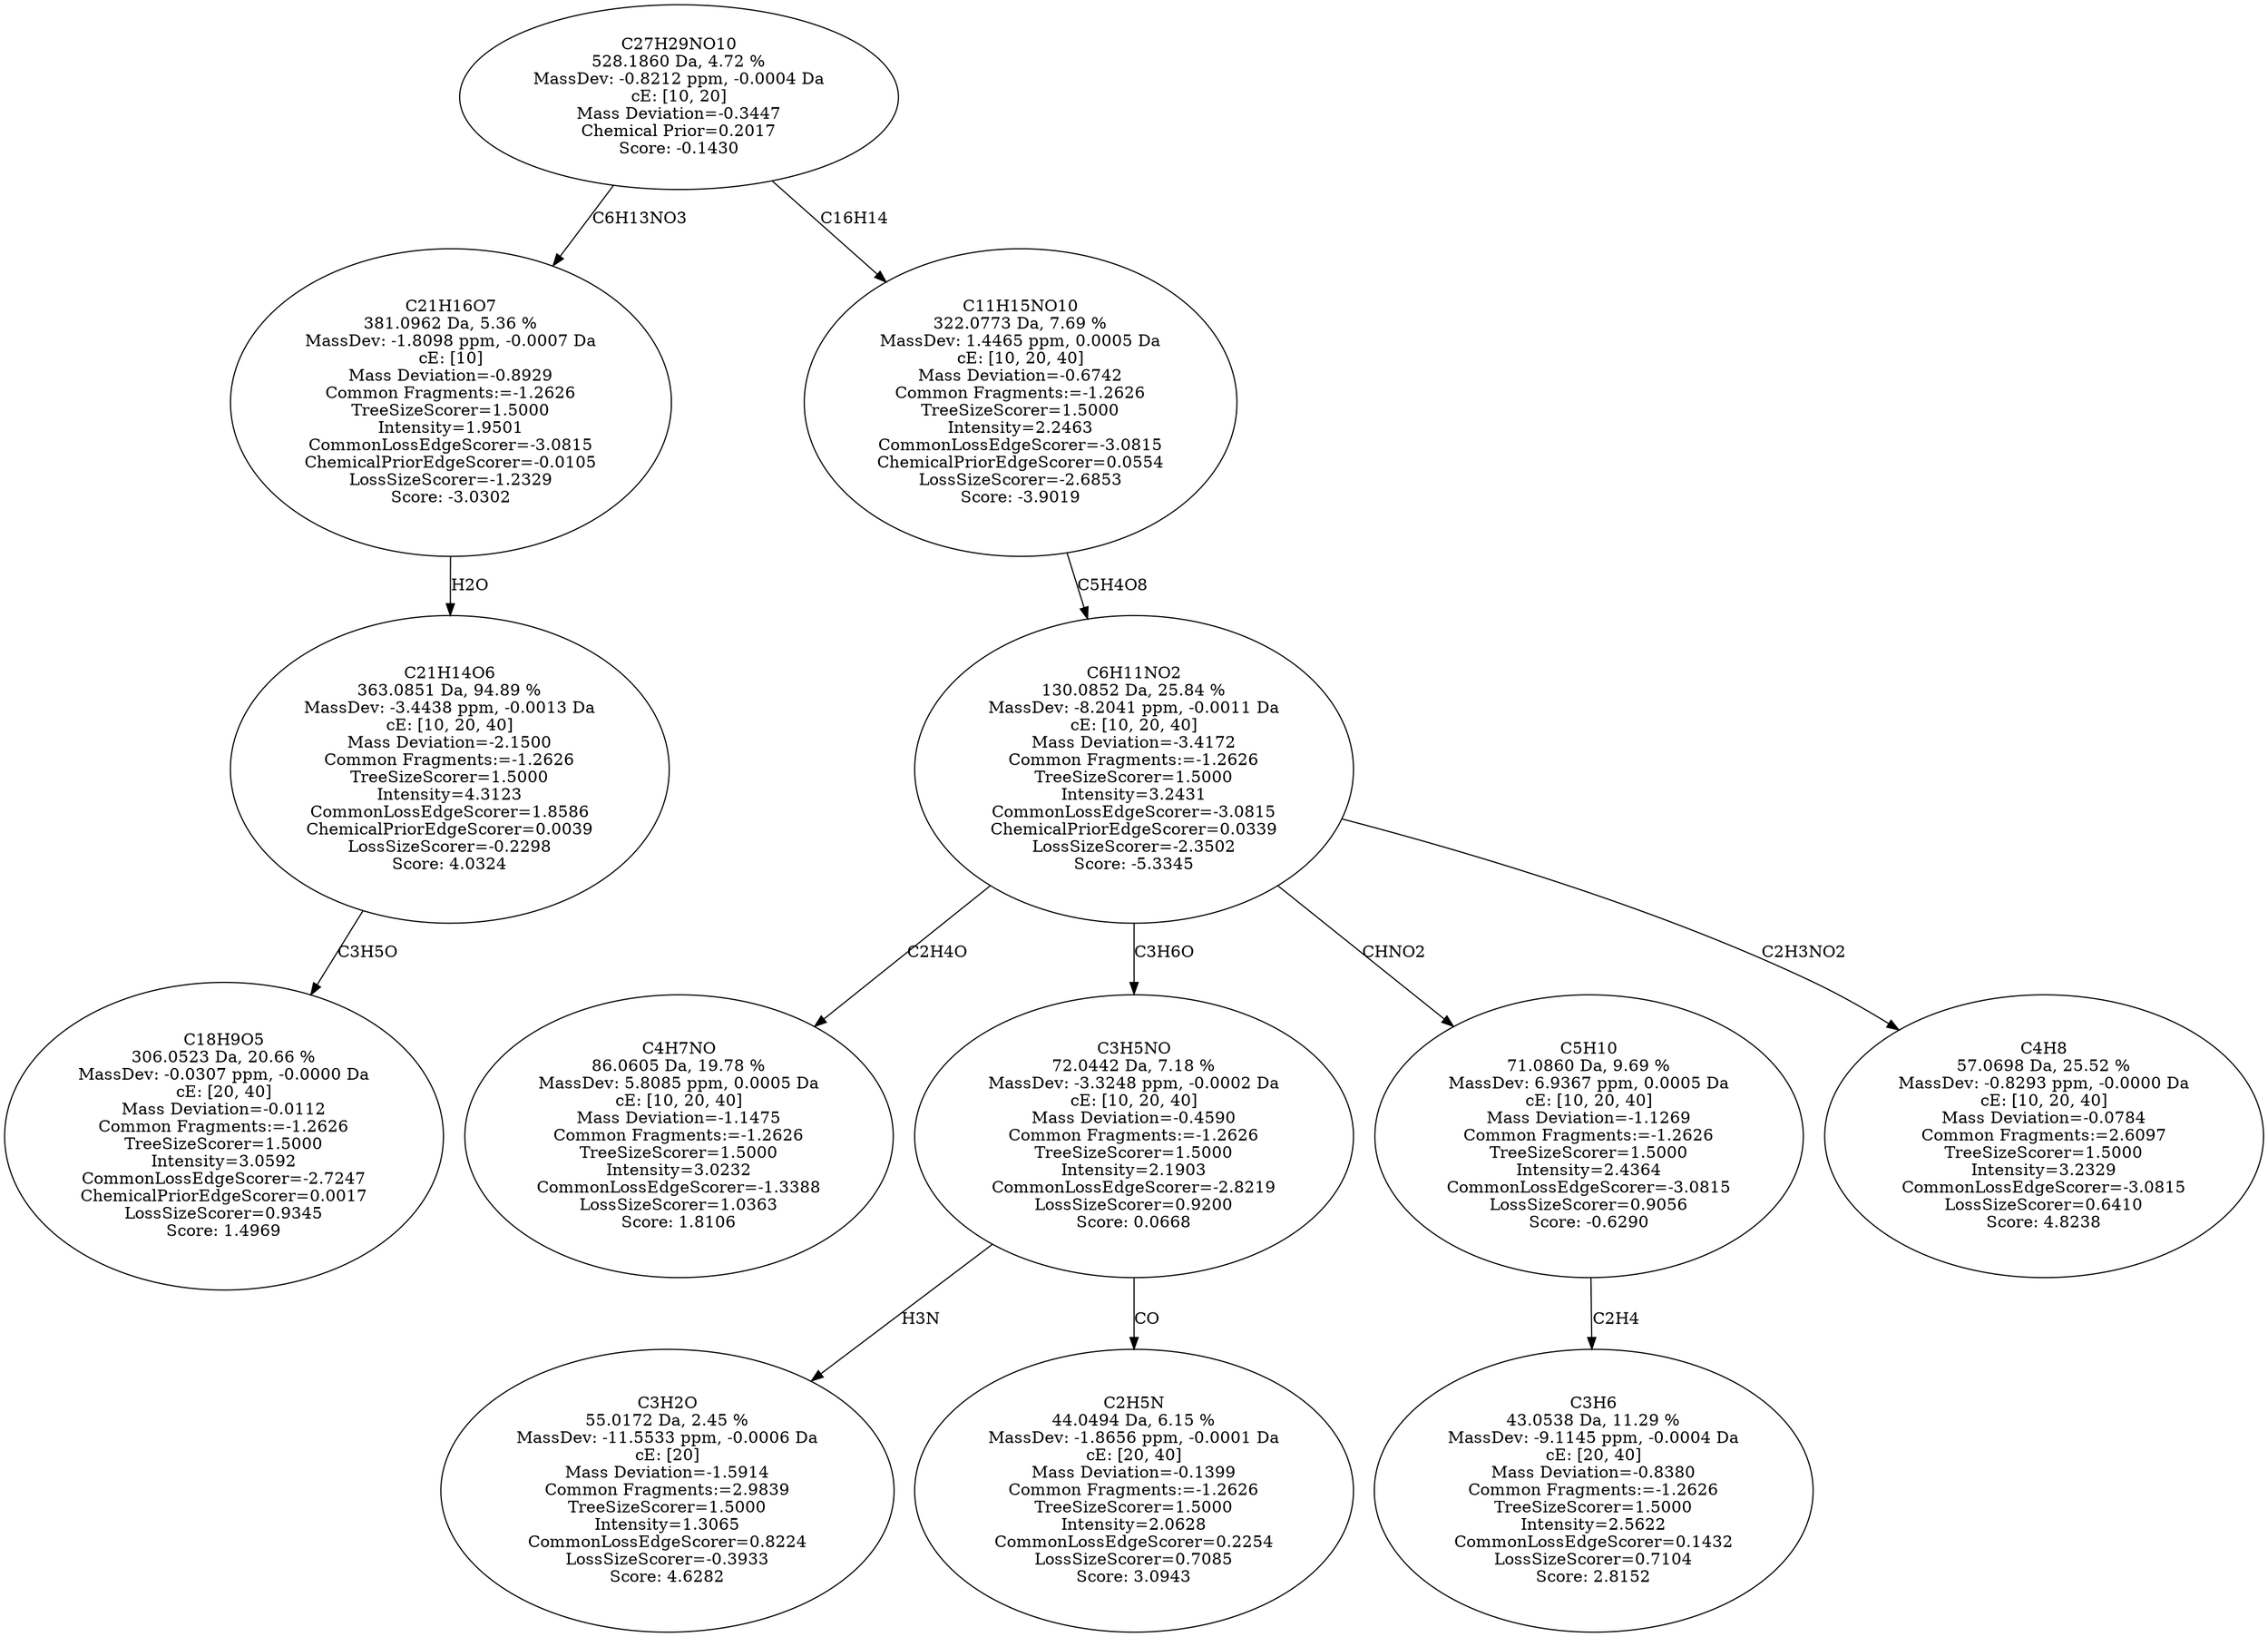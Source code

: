 strict digraph {
v1 [label="C18H9O5\n306.0523 Da, 20.66 %\nMassDev: -0.0307 ppm, -0.0000 Da\ncE: [20, 40]\nMass Deviation=-0.0112\nCommon Fragments:=-1.2626\nTreeSizeScorer=1.5000\nIntensity=3.0592\nCommonLossEdgeScorer=-2.7247\nChemicalPriorEdgeScorer=0.0017\nLossSizeScorer=0.9345\nScore: 1.4969"];
v2 [label="C21H14O6\n363.0851 Da, 94.89 %\nMassDev: -3.4438 ppm, -0.0013 Da\ncE: [10, 20, 40]\nMass Deviation=-2.1500\nCommon Fragments:=-1.2626\nTreeSizeScorer=1.5000\nIntensity=4.3123\nCommonLossEdgeScorer=1.8586\nChemicalPriorEdgeScorer=0.0039\nLossSizeScorer=-0.2298\nScore: 4.0324"];
v3 [label="C21H16O7\n381.0962 Da, 5.36 %\nMassDev: -1.8098 ppm, -0.0007 Da\ncE: [10]\nMass Deviation=-0.8929\nCommon Fragments:=-1.2626\nTreeSizeScorer=1.5000\nIntensity=1.9501\nCommonLossEdgeScorer=-3.0815\nChemicalPriorEdgeScorer=-0.0105\nLossSizeScorer=-1.2329\nScore: -3.0302"];
v4 [label="C4H7NO\n86.0605 Da, 19.78 %\nMassDev: 5.8085 ppm, 0.0005 Da\ncE: [10, 20, 40]\nMass Deviation=-1.1475\nCommon Fragments:=-1.2626\nTreeSizeScorer=1.5000\nIntensity=3.0232\nCommonLossEdgeScorer=-1.3388\nLossSizeScorer=1.0363\nScore: 1.8106"];
v5 [label="C3H2O\n55.0172 Da, 2.45 %\nMassDev: -11.5533 ppm, -0.0006 Da\ncE: [20]\nMass Deviation=-1.5914\nCommon Fragments:=2.9839\nTreeSizeScorer=1.5000\nIntensity=1.3065\nCommonLossEdgeScorer=0.8224\nLossSizeScorer=-0.3933\nScore: 4.6282"];
v6 [label="C2H5N\n44.0494 Da, 6.15 %\nMassDev: -1.8656 ppm, -0.0001 Da\ncE: [20, 40]\nMass Deviation=-0.1399\nCommon Fragments:=-1.2626\nTreeSizeScorer=1.5000\nIntensity=2.0628\nCommonLossEdgeScorer=0.2254\nLossSizeScorer=0.7085\nScore: 3.0943"];
v7 [label="C3H5NO\n72.0442 Da, 7.18 %\nMassDev: -3.3248 ppm, -0.0002 Da\ncE: [10, 20, 40]\nMass Deviation=-0.4590\nCommon Fragments:=-1.2626\nTreeSizeScorer=1.5000\nIntensity=2.1903\nCommonLossEdgeScorer=-2.8219\nLossSizeScorer=0.9200\nScore: 0.0668"];
v8 [label="C3H6\n43.0538 Da, 11.29 %\nMassDev: -9.1145 ppm, -0.0004 Da\ncE: [20, 40]\nMass Deviation=-0.8380\nCommon Fragments:=-1.2626\nTreeSizeScorer=1.5000\nIntensity=2.5622\nCommonLossEdgeScorer=0.1432\nLossSizeScorer=0.7104\nScore: 2.8152"];
v9 [label="C5H10\n71.0860 Da, 9.69 %\nMassDev: 6.9367 ppm, 0.0005 Da\ncE: [10, 20, 40]\nMass Deviation=-1.1269\nCommon Fragments:=-1.2626\nTreeSizeScorer=1.5000\nIntensity=2.4364\nCommonLossEdgeScorer=-3.0815\nLossSizeScorer=0.9056\nScore: -0.6290"];
v10 [label="C4H8\n57.0698 Da, 25.52 %\nMassDev: -0.8293 ppm, -0.0000 Da\ncE: [10, 20, 40]\nMass Deviation=-0.0784\nCommon Fragments:=2.6097\nTreeSizeScorer=1.5000\nIntensity=3.2329\nCommonLossEdgeScorer=-3.0815\nLossSizeScorer=0.6410\nScore: 4.8238"];
v11 [label="C6H11NO2\n130.0852 Da, 25.84 %\nMassDev: -8.2041 ppm, -0.0011 Da\ncE: [10, 20, 40]\nMass Deviation=-3.4172\nCommon Fragments:=-1.2626\nTreeSizeScorer=1.5000\nIntensity=3.2431\nCommonLossEdgeScorer=-3.0815\nChemicalPriorEdgeScorer=0.0339\nLossSizeScorer=-2.3502\nScore: -5.3345"];
v12 [label="C11H15NO10\n322.0773 Da, 7.69 %\nMassDev: 1.4465 ppm, 0.0005 Da\ncE: [10, 20, 40]\nMass Deviation=-0.6742\nCommon Fragments:=-1.2626\nTreeSizeScorer=1.5000\nIntensity=2.2463\nCommonLossEdgeScorer=-3.0815\nChemicalPriorEdgeScorer=0.0554\nLossSizeScorer=-2.6853\nScore: -3.9019"];
v13 [label="C27H29NO10\n528.1860 Da, 4.72 %\nMassDev: -0.8212 ppm, -0.0004 Da\ncE: [10, 20]\nMass Deviation=-0.3447\nChemical Prior=0.2017\nScore: -0.1430"];
v2 -> v1 [label="C3H5O"];
v3 -> v2 [label="H2O"];
v13 -> v3 [label="C6H13NO3"];
v11 -> v4 [label="C2H4O"];
v7 -> v5 [label="H3N"];
v7 -> v6 [label="CO"];
v11 -> v7 [label="C3H6O"];
v9 -> v8 [label="C2H4"];
v11 -> v9 [label="CHNO2"];
v11 -> v10 [label="C2H3NO2"];
v12 -> v11 [label="C5H4O8"];
v13 -> v12 [label="C16H14"];
}